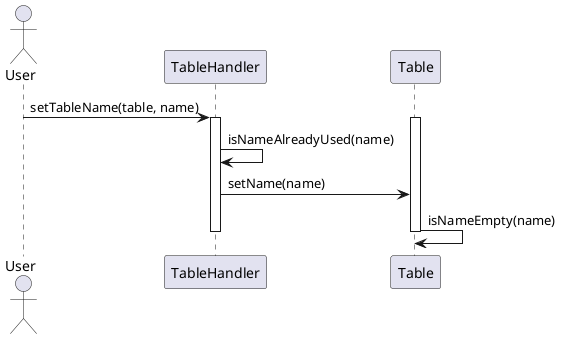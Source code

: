 @startuml
actor User

User -> TableHandler: setTableName(table, name)
activate TableHandler
activate Table
TableHandler -> TableHandler: isNameAlreadyUsed(name)
TableHandler -> Table: setName(name)
Table -> Table: isNameEmpty(name)
deactivate Table
deactivate TableHandler


@enduml